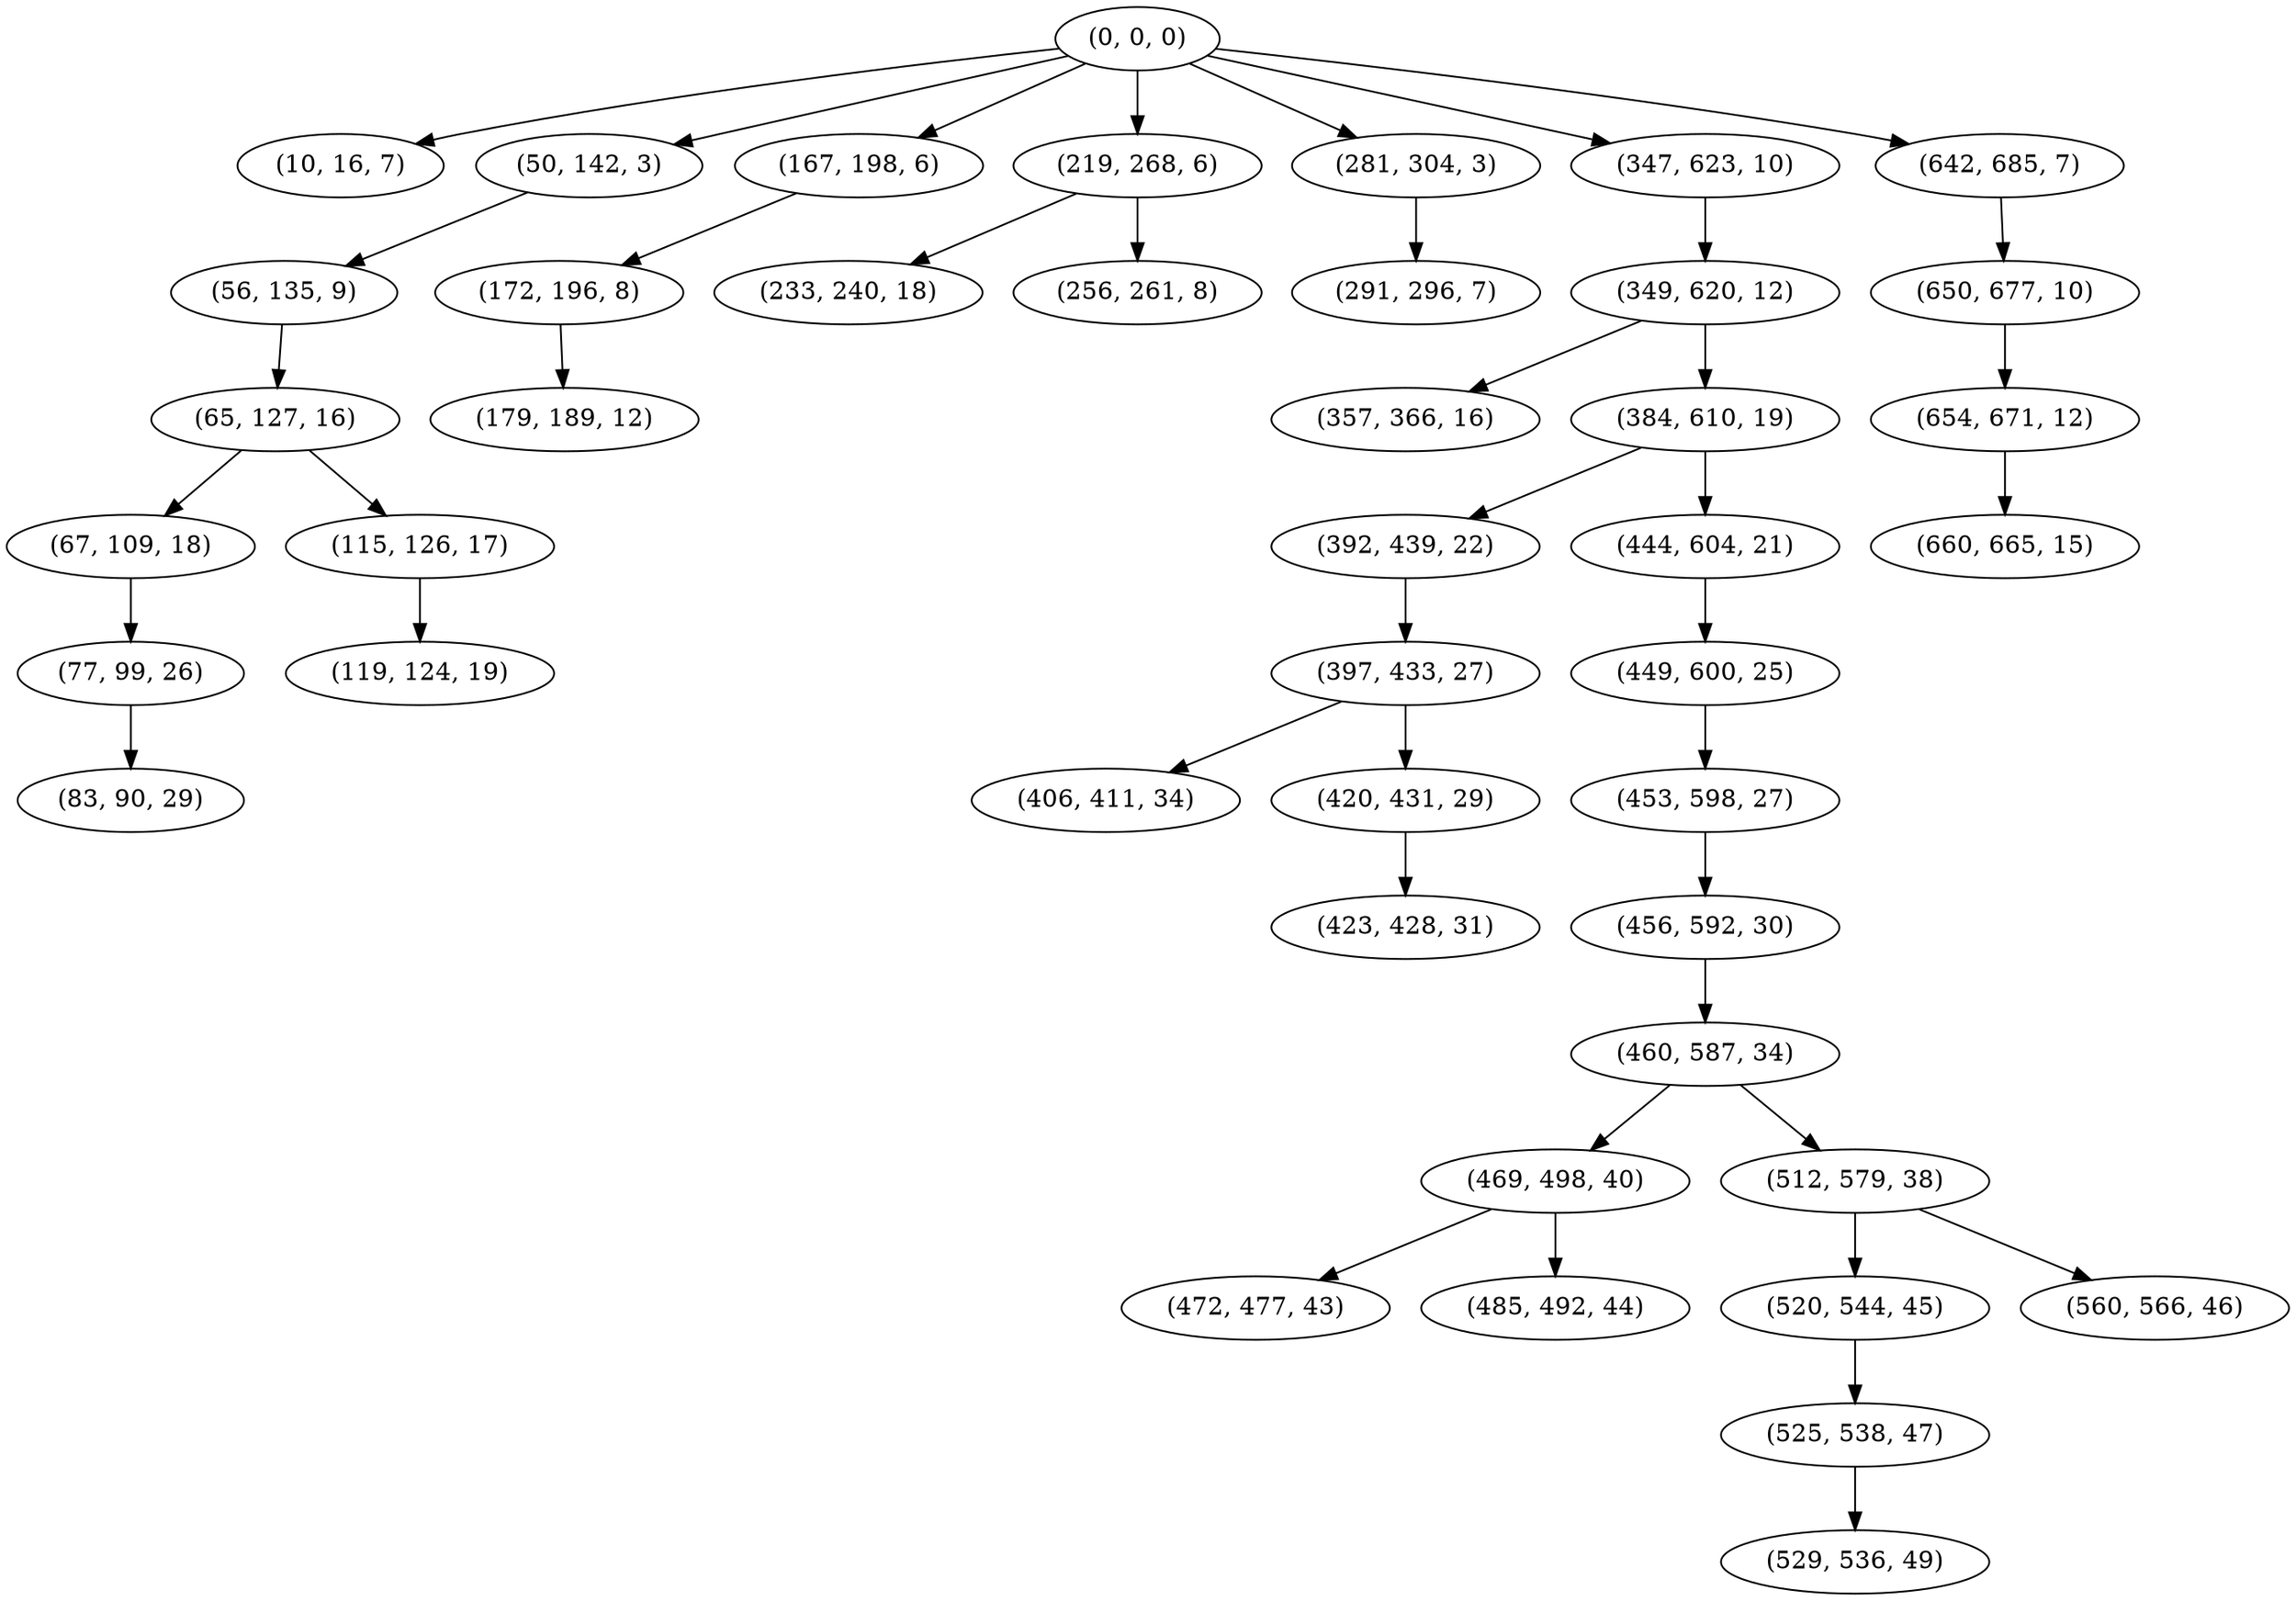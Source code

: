 digraph tree {
    "(0, 0, 0)";
    "(10, 16, 7)";
    "(50, 142, 3)";
    "(56, 135, 9)";
    "(65, 127, 16)";
    "(67, 109, 18)";
    "(77, 99, 26)";
    "(83, 90, 29)";
    "(115, 126, 17)";
    "(119, 124, 19)";
    "(167, 198, 6)";
    "(172, 196, 8)";
    "(179, 189, 12)";
    "(219, 268, 6)";
    "(233, 240, 18)";
    "(256, 261, 8)";
    "(281, 304, 3)";
    "(291, 296, 7)";
    "(347, 623, 10)";
    "(349, 620, 12)";
    "(357, 366, 16)";
    "(384, 610, 19)";
    "(392, 439, 22)";
    "(397, 433, 27)";
    "(406, 411, 34)";
    "(420, 431, 29)";
    "(423, 428, 31)";
    "(444, 604, 21)";
    "(449, 600, 25)";
    "(453, 598, 27)";
    "(456, 592, 30)";
    "(460, 587, 34)";
    "(469, 498, 40)";
    "(472, 477, 43)";
    "(485, 492, 44)";
    "(512, 579, 38)";
    "(520, 544, 45)";
    "(525, 538, 47)";
    "(529, 536, 49)";
    "(560, 566, 46)";
    "(642, 685, 7)";
    "(650, 677, 10)";
    "(654, 671, 12)";
    "(660, 665, 15)";
    "(0, 0, 0)" -> "(10, 16, 7)";
    "(0, 0, 0)" -> "(50, 142, 3)";
    "(0, 0, 0)" -> "(167, 198, 6)";
    "(0, 0, 0)" -> "(219, 268, 6)";
    "(0, 0, 0)" -> "(281, 304, 3)";
    "(0, 0, 0)" -> "(347, 623, 10)";
    "(0, 0, 0)" -> "(642, 685, 7)";
    "(50, 142, 3)" -> "(56, 135, 9)";
    "(56, 135, 9)" -> "(65, 127, 16)";
    "(65, 127, 16)" -> "(67, 109, 18)";
    "(65, 127, 16)" -> "(115, 126, 17)";
    "(67, 109, 18)" -> "(77, 99, 26)";
    "(77, 99, 26)" -> "(83, 90, 29)";
    "(115, 126, 17)" -> "(119, 124, 19)";
    "(167, 198, 6)" -> "(172, 196, 8)";
    "(172, 196, 8)" -> "(179, 189, 12)";
    "(219, 268, 6)" -> "(233, 240, 18)";
    "(219, 268, 6)" -> "(256, 261, 8)";
    "(281, 304, 3)" -> "(291, 296, 7)";
    "(347, 623, 10)" -> "(349, 620, 12)";
    "(349, 620, 12)" -> "(357, 366, 16)";
    "(349, 620, 12)" -> "(384, 610, 19)";
    "(384, 610, 19)" -> "(392, 439, 22)";
    "(384, 610, 19)" -> "(444, 604, 21)";
    "(392, 439, 22)" -> "(397, 433, 27)";
    "(397, 433, 27)" -> "(406, 411, 34)";
    "(397, 433, 27)" -> "(420, 431, 29)";
    "(420, 431, 29)" -> "(423, 428, 31)";
    "(444, 604, 21)" -> "(449, 600, 25)";
    "(449, 600, 25)" -> "(453, 598, 27)";
    "(453, 598, 27)" -> "(456, 592, 30)";
    "(456, 592, 30)" -> "(460, 587, 34)";
    "(460, 587, 34)" -> "(469, 498, 40)";
    "(460, 587, 34)" -> "(512, 579, 38)";
    "(469, 498, 40)" -> "(472, 477, 43)";
    "(469, 498, 40)" -> "(485, 492, 44)";
    "(512, 579, 38)" -> "(520, 544, 45)";
    "(512, 579, 38)" -> "(560, 566, 46)";
    "(520, 544, 45)" -> "(525, 538, 47)";
    "(525, 538, 47)" -> "(529, 536, 49)";
    "(642, 685, 7)" -> "(650, 677, 10)";
    "(650, 677, 10)" -> "(654, 671, 12)";
    "(654, 671, 12)" -> "(660, 665, 15)";
}
